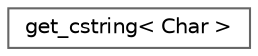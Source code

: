 digraph "类继承关系图"
{
 // LATEX_PDF_SIZE
  bgcolor="transparent";
  edge [fontname=Helvetica,fontsize=10,labelfontname=Helvetica,labelfontsize=10];
  node [fontname=Helvetica,fontsize=10,shape=box,height=0.2,width=0.4];
  rankdir="LR";
  Node0 [id="Node000000",label="get_cstring\< Char \>",height=0.2,width=0.4,color="grey40", fillcolor="white", style="filled",URL="$structdetail_1_1get__cstring.html",tooltip=" "];
}
